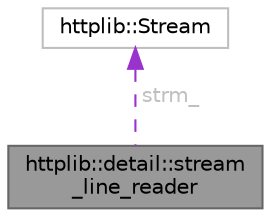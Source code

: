 digraph "httplib::detail::stream_line_reader"
{
 // LATEX_PDF_SIZE
  bgcolor="transparent";
  edge [fontname=Helvetica,fontsize=10,labelfontname=Helvetica,labelfontsize=10];
  node [fontname=Helvetica,fontsize=10,shape=box,height=0.2,width=0.4];
  Node1 [id="Node000001",label="httplib::detail::stream\l_line_reader",height=0.2,width=0.4,color="gray40", fillcolor="grey60", style="filled", fontcolor="black",tooltip=" "];
  Node2 -> Node1 [id="edge1_Node000001_Node000002",dir="back",color="darkorchid3",style="dashed",tooltip=" ",label=" strm_",fontcolor="grey" ];
  Node2 [id="Node000002",label="httplib::Stream",height=0.2,width=0.4,color="grey75", fillcolor="white", style="filled",URL="$classhttplib_1_1Stream.html",tooltip=" "];
}
